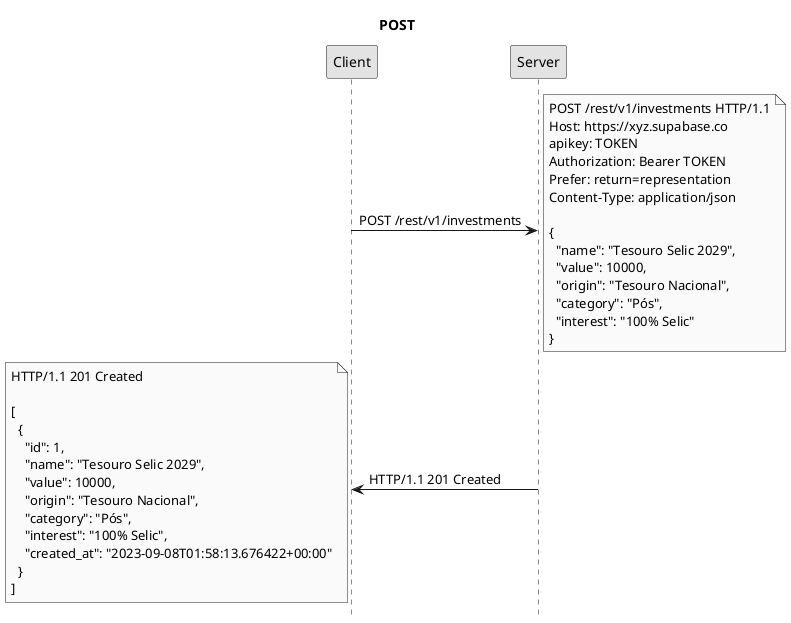 @startuml
title POST
hide footbox
skinparam monochrome true

Client -> Server: POST /rest/v1/investments
note right: POST /rest/v1/investments HTTP/1.1\nHost: https://xyz.supabase.co\napikey: TOKEN\nAuthorization: Bearer TOKEN\nPrefer: return=representation\nContent-Type: application/json\n\n{\n  "name": "Tesouro Selic 2029",\n  "value": 10000,\n  "origin": "Tesouro Nacional",\n  "category": "Pós",\n  "interest": "100% Selic"\n}
Server -> Client: HTTP/1.1 201 Created
note left: HTTP/1.1 201 Created\n\n[\n  {\n    "id": 1,\n    "name": "Tesouro Selic 2029",\n    "value": 10000,\n    "origin": "Tesouro Nacional",\n    "category": "Pós",\n    "interest": "100% Selic",\n    "created_at": "2023-09-08T01:58:13.676422+00:00"\n  }\n]
@enduml
